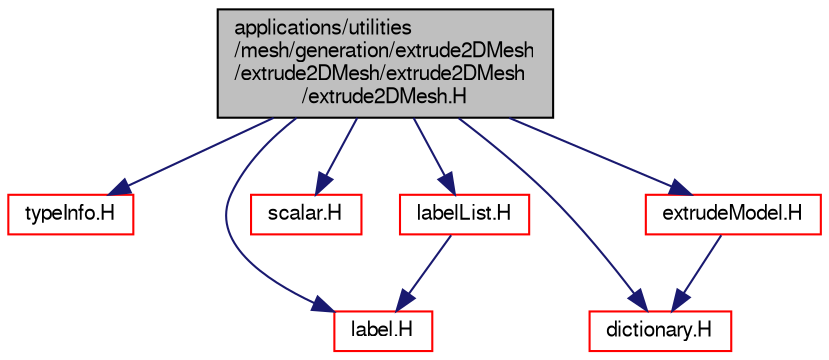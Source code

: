 digraph "applications/utilities/mesh/generation/extrude2DMesh/extrude2DMesh/extrude2DMesh/extrude2DMesh.H"
{
  bgcolor="transparent";
  edge [fontname="FreeSans",fontsize="10",labelfontname="FreeSans",labelfontsize="10"];
  node [fontname="FreeSans",fontsize="10",shape=record];
  Node0 [label="applications/utilities\l/mesh/generation/extrude2DMesh\l/extrude2DMesh/extrude2DMesh\l/extrude2DMesh.H",height=0.2,width=0.4,color="black", fillcolor="grey75", style="filled", fontcolor="black"];
  Node0 -> Node1 [color="midnightblue",fontsize="10",style="solid",fontname="FreeSans"];
  Node1 [label="typeInfo.H",height=0.2,width=0.4,color="red",URL="$a09341.html"];
  Node0 -> Node4 [color="midnightblue",fontsize="10",style="solid",fontname="FreeSans"];
  Node4 [label="label.H",height=0.2,width=0.4,color="red",URL="$a12371.html"];
  Node0 -> Node22 [color="midnightblue",fontsize="10",style="solid",fontname="FreeSans"];
  Node22 [label="scalar.H",height=0.2,width=0.4,color="red",URL="$a12533.html"];
  Node0 -> Node44 [color="midnightblue",fontsize="10",style="solid",fontname="FreeSans"];
  Node44 [label="labelList.H",height=0.2,width=0.4,color="red",URL="$a12380.html"];
  Node44 -> Node4 [color="midnightblue",fontsize="10",style="solid",fontname="FreeSans"];
  Node0 -> Node54 [color="midnightblue",fontsize="10",style="solid",fontname="FreeSans"];
  Node54 [label="dictionary.H",height=0.2,width=0.4,color="red",URL="$a08804.html"];
  Node0 -> Node73 [color="midnightblue",fontsize="10",style="solid",fontname="FreeSans"];
  Node73 [label="extrudeModel.H",height=0.2,width=0.4,color="red",URL="$a07106.html"];
  Node73 -> Node54 [color="midnightblue",fontsize="10",style="solid",fontname="FreeSans"];
}
